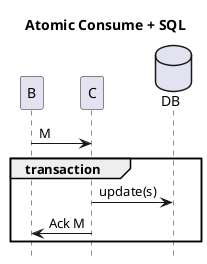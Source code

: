 @startuml
title Atomic Consume + SQL
hide footbox
participant B
participant C
database DB

B->C: M
group transaction
    C->DB: update(s)
    C->B: Ack M
end

@enduml
? inbox pattern
see: kafka